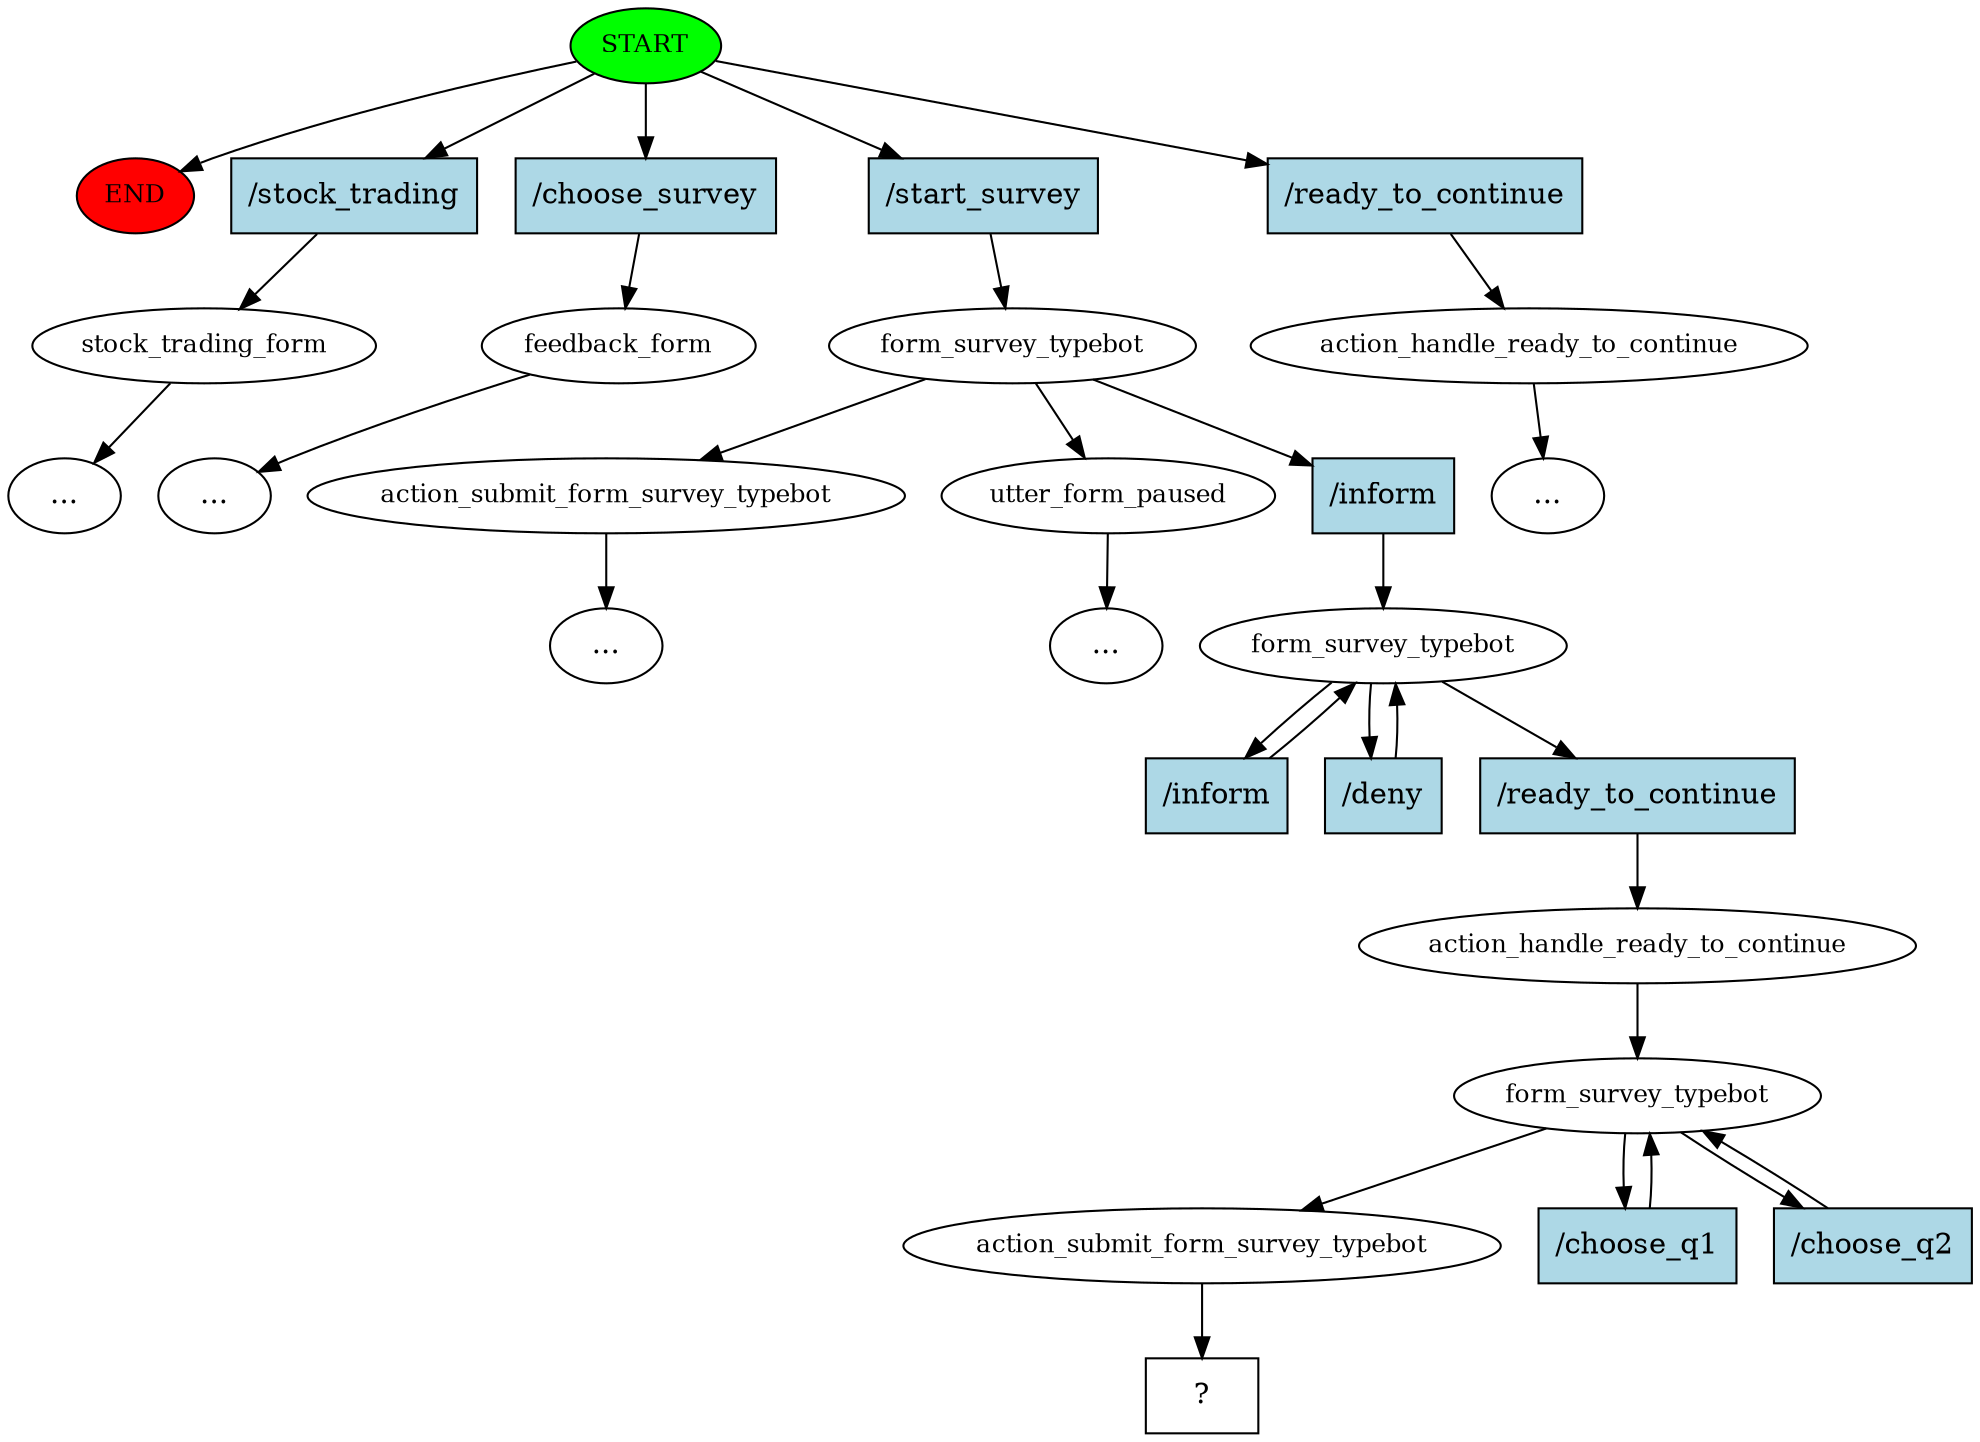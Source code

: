 digraph  {
0 [class="start active", fillcolor=green, fontsize=12, label=START, style=filled];
"-1" [class=end, fillcolor=red, fontsize=12, label=END, style=filled];
1 [class="", fontsize=12, label=stock_trading_form];
"-3" [class=ellipsis, label="..."];
2 [class="", fontsize=12, label=feedback_form];
"-5" [class=ellipsis, label="..."];
4 [class=active, fontsize=12, label=form_survey_typebot];
5 [class="", fontsize=12, label=action_submit_form_survey_typebot];
"-6" [class=ellipsis, label="..."];
7 [class="", fontsize=12, label=utter_form_paused];
"-7" [class=ellipsis, label="..."];
8 [class="", fontsize=12, label=action_handle_ready_to_continue];
"-8" [class=ellipsis, label="..."];
10 [class=active, fontsize=12, label=form_survey_typebot];
14 [class=active, fontsize=12, label=action_handle_ready_to_continue];
15 [class=active, fontsize=12, label=form_survey_typebot];
18 [class=active, fontsize=12, label=action_submit_form_survey_typebot];
19 [class="intent dashed active", label="  ?  ", shape=rect];
20 [class=intent, fillcolor=lightblue, label="/stock_trading", shape=rect, style=filled];
21 [class=intent, fillcolor=lightblue, label="/choose_survey", shape=rect, style=filled];
22 [class="intent active", fillcolor=lightblue, label="/start_survey", shape=rect, style=filled];
23 [class=intent, fillcolor=lightblue, label="/ready_to_continue", shape=rect, style=filled];
24 [class="intent active", fillcolor=lightblue, label="/inform", shape=rect, style=filled];
25 [class="intent active", fillcolor=lightblue, label="/inform", shape=rect, style=filled];
26 [class="intent active", fillcolor=lightblue, label="/deny", shape=rect, style=filled];
27 [class="intent active", fillcolor=lightblue, label="/ready_to_continue", shape=rect, style=filled];
28 [class="intent active", fillcolor=lightblue, label="/choose_q1", shape=rect, style=filled];
29 [class="intent active", fillcolor=lightblue, label="/choose_q2", shape=rect, style=filled];
0 -> "-1"  [class="", key=NONE, label=""];
0 -> 20  [class="", key=0];
0 -> 21  [class="", key=0];
0 -> 22  [class=active, key=0];
0 -> 23  [class="", key=0];
1 -> "-3"  [class="", key=NONE, label=""];
2 -> "-5"  [class="", key=NONE, label=""];
4 -> 5  [class="", key=NONE, label=""];
4 -> 7  [class="", key=NONE, label=""];
4 -> 24  [class=active, key=0];
5 -> "-6"  [class="", key=NONE, label=""];
7 -> "-7"  [class="", key=NONE, label=""];
8 -> "-8"  [class="", key=NONE, label=""];
10 -> 25  [class=active, key=0];
10 -> 26  [class=active, key=0];
10 -> 27  [class=active, key=0];
14 -> 15  [class=active, key=NONE, label=""];
15 -> 18  [class=active, key=NONE, label=""];
15 -> 28  [class=active, key=0];
15 -> 29  [class=active, key=0];
18 -> 19  [class=active, key=NONE, label=""];
20 -> 1  [class="", key=0];
21 -> 2  [class="", key=0];
22 -> 4  [class=active, key=0];
23 -> 8  [class="", key=0];
24 -> 10  [class=active, key=0];
25 -> 10  [class=active, key=0];
26 -> 10  [class=active, key=0];
27 -> 14  [class=active, key=0];
28 -> 15  [class=active, key=0];
29 -> 15  [class=active, key=0];
}

